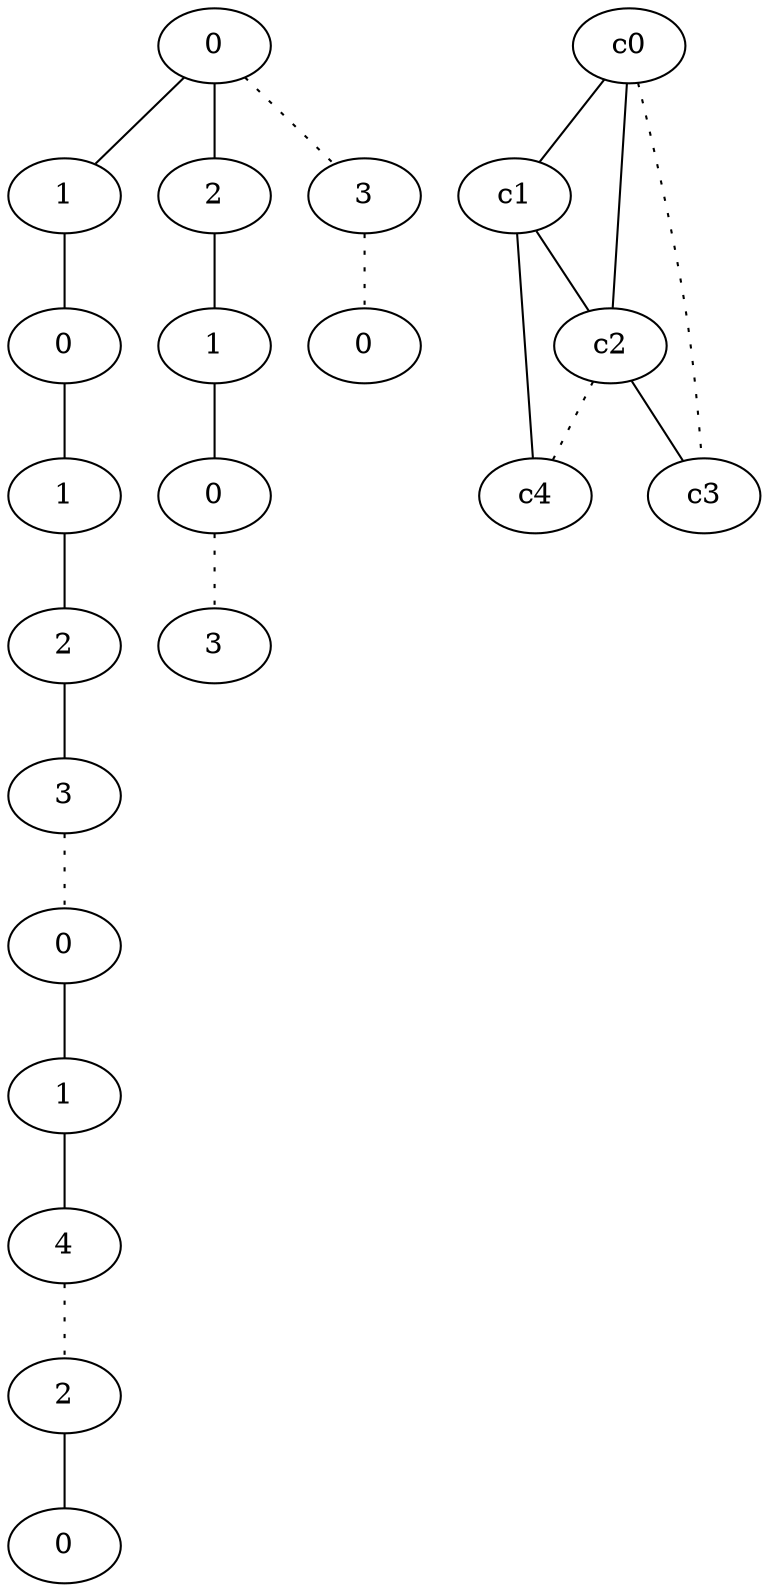 graph {
a0[label=0];
a1[label=1];
a2[label=0];
a3[label=1];
a4[label=2];
a5[label=3];
a6[label=0];
a7[label=1];
a8[label=4];
a9[label=2];
a10[label=0];
a11[label=2];
a12[label=1];
a13[label=0];
a14[label=3];
a15[label=3];
a16[label=0];
a0 -- a1;
a0 -- a11;
a0 -- a15 [style=dotted];
a1 -- a2;
a2 -- a3;
a3 -- a4;
a4 -- a5;
a5 -- a6 [style=dotted];
a6 -- a7;
a7 -- a8;
a8 -- a9 [style=dotted];
a9 -- a10;
a11 -- a12;
a12 -- a13;
a13 -- a14 [style=dotted];
a15 -- a16 [style=dotted];
c0 -- c1;
c0 -- c2;
c0 -- c3 [style=dotted];
c1 -- c2;
c1 -- c4;
c2 -- c3;
c2 -- c4 [style=dotted];
}
